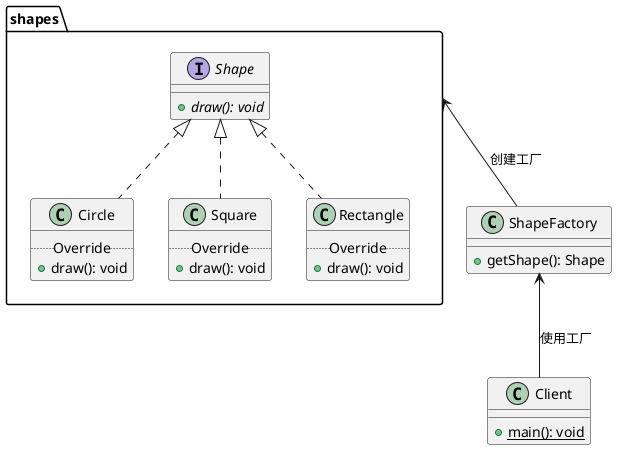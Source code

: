 @startuml

package shapes {
    interface Shape {
        + {abstract} draw(): void
    }

    class Circle {
        .. Override ..
        + draw(): void
    }

    class Square {
        .. Override ..
        + draw(): void
    }

    class Rectangle {
        .. Override ..
        + draw(): void
    }

    Shape <|.. Circle
    Shape <|.. Square
    Shape <|.. Rectangle
}

class ShapeFactory {
    + getShape(): Shape
}

shapes <-- ShapeFactory : 创建工厂

class Client {
    + {static} main(): void
}

ShapeFactory <-- Client : 使用工厂


@enduml
